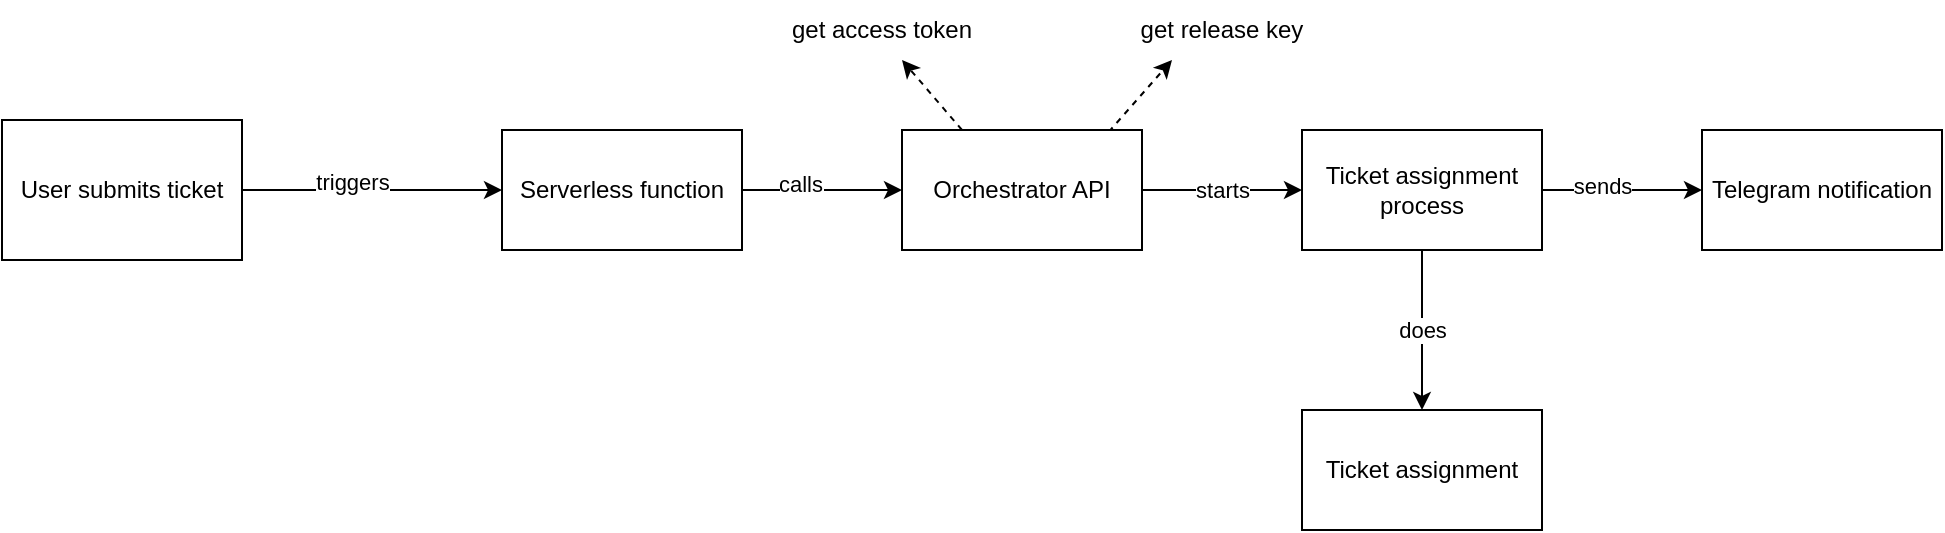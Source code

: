 <mxfile version="14.1.8" type="device"><diagram id="-9vD7aaoK37MyFLbvceW" name="Page-1"><mxGraphModel dx="1022" dy="577" grid="1" gridSize="10" guides="1" tooltips="1" connect="1" arrows="1" fold="1" page="1" pageScale="1" pageWidth="850" pageHeight="1100" math="0" shadow="0"><root><mxCell id="0"/><mxCell id="1" parent="0"/><mxCell id="ttIoTNXKbeYHmLCr16qz-3" style="edgeStyle=orthogonalEdgeStyle;rounded=0;orthogonalLoop=1;jettySize=auto;html=1;exitX=1;exitY=0.5;exitDx=0;exitDy=0;entryX=0;entryY=0.5;entryDx=0;entryDy=0;" parent="1" source="ttIoTNXKbeYHmLCr16qz-1" target="ttIoTNXKbeYHmLCr16qz-2" edge="1"><mxGeometry relative="1" as="geometry"/></mxCell><mxCell id="ttIoTNXKbeYHmLCr16qz-13" value="triggers" style="edgeLabel;html=1;align=center;verticalAlign=middle;resizable=0;points=[];" parent="ttIoTNXKbeYHmLCr16qz-3" vertex="1" connectable="0"><mxGeometry x="-0.154" y="4" relative="1" as="geometry"><mxPoint as="offset"/></mxGeometry></mxCell><mxCell id="ttIoTNXKbeYHmLCr16qz-1" value="User submits ticket" style="rounded=0;whiteSpace=wrap;html=1;" parent="1" vertex="1"><mxGeometry x="80" y="80" width="120" height="70" as="geometry"/></mxCell><mxCell id="ttIoTNXKbeYHmLCr16qz-6" value="" style="edgeStyle=orthogonalEdgeStyle;rounded=0;orthogonalLoop=1;jettySize=auto;html=1;" parent="1" source="ttIoTNXKbeYHmLCr16qz-2" target="ttIoTNXKbeYHmLCr16qz-5" edge="1"><mxGeometry relative="1" as="geometry"/></mxCell><mxCell id="ttIoTNXKbeYHmLCr16qz-14" value="calls" style="edgeLabel;html=1;align=center;verticalAlign=middle;resizable=0;points=[];" parent="ttIoTNXKbeYHmLCr16qz-6" vertex="1" connectable="0"><mxGeometry x="-0.275" y="3" relative="1" as="geometry"><mxPoint as="offset"/></mxGeometry></mxCell><mxCell id="ttIoTNXKbeYHmLCr16qz-2" value="Serverless function" style="rounded=0;whiteSpace=wrap;html=1;" parent="1" vertex="1"><mxGeometry x="330" y="85" width="120" height="60" as="geometry"/></mxCell><mxCell id="ttIoTNXKbeYHmLCr16qz-7" style="rounded=0;orthogonalLoop=1;jettySize=auto;html=1;exitX=0.25;exitY=0;exitDx=0;exitDy=0;dashed=1;" parent="1" source="ttIoTNXKbeYHmLCr16qz-5" edge="1"><mxGeometry relative="1" as="geometry"><mxPoint x="530" y="50" as="targetPoint"/></mxGeometry></mxCell><mxCell id="ttIoTNXKbeYHmLCr16qz-9" style="edgeStyle=none;rounded=0;orthogonalLoop=1;jettySize=auto;html=1;exitX=0.861;exitY=0.017;exitDx=0;exitDy=0;dashed=1;exitPerimeter=0;entryX=0.25;entryY=1;entryDx=0;entryDy=0;" parent="1" source="ttIoTNXKbeYHmLCr16qz-5" edge="1" target="ttIoTNXKbeYHmLCr16qz-12"><mxGeometry relative="1" as="geometry"><mxPoint x="730" y="150" as="targetPoint"/></mxGeometry></mxCell><mxCell id="T0RCpirufE0xVW0aTDmB-2" value="starts" style="edgeStyle=orthogonalEdgeStyle;rounded=0;orthogonalLoop=1;jettySize=auto;html=1;" edge="1" parent="1" source="ttIoTNXKbeYHmLCr16qz-5" target="T0RCpirufE0xVW0aTDmB-1"><mxGeometry relative="1" as="geometry"><Array as="points"><mxPoint x="690" y="115"/><mxPoint x="690" y="115"/></Array></mxGeometry></mxCell><mxCell id="ttIoTNXKbeYHmLCr16qz-5" value="Orchestrator API" style="whiteSpace=wrap;html=1;rounded=0;" parent="1" vertex="1"><mxGeometry x="530" y="85" width="120" height="60" as="geometry"/></mxCell><mxCell id="ttIoTNXKbeYHmLCr16qz-10" value="get access token" style="text;html=1;strokeColor=none;fillColor=none;align=center;verticalAlign=middle;whiteSpace=wrap;rounded=0;" parent="1" vertex="1"><mxGeometry x="470" y="20" width="100" height="30" as="geometry"/></mxCell><mxCell id="ttIoTNXKbeYHmLCr16qz-12" value="get release key" style="text;html=1;strokeColor=none;fillColor=none;align=center;verticalAlign=middle;whiteSpace=wrap;rounded=0;" parent="1" vertex="1"><mxGeometry x="640" y="20" width="100" height="30" as="geometry"/></mxCell><mxCell id="T0RCpirufE0xVW0aTDmB-5" value="" style="edgeStyle=orthogonalEdgeStyle;rounded=0;orthogonalLoop=1;jettySize=auto;html=1;" edge="1" parent="1" source="T0RCpirufE0xVW0aTDmB-1" target="T0RCpirufE0xVW0aTDmB-4"><mxGeometry relative="1" as="geometry"/></mxCell><mxCell id="T0RCpirufE0xVW0aTDmB-6" value="sends" style="edgeLabel;html=1;align=center;verticalAlign=middle;resizable=0;points=[];" vertex="1" connectable="0" parent="T0RCpirufE0xVW0aTDmB-5"><mxGeometry x="-0.258" y="2" relative="1" as="geometry"><mxPoint as="offset"/></mxGeometry></mxCell><mxCell id="T0RCpirufE0xVW0aTDmB-8" value="does" style="edgeStyle=orthogonalEdgeStyle;rounded=0;orthogonalLoop=1;jettySize=auto;html=1;" edge="1" parent="1" source="T0RCpirufE0xVW0aTDmB-1" target="T0RCpirufE0xVW0aTDmB-7"><mxGeometry relative="1" as="geometry"/></mxCell><mxCell id="T0RCpirufE0xVW0aTDmB-1" value="Ticket assignment process" style="whiteSpace=wrap;html=1;rounded=0;" vertex="1" parent="1"><mxGeometry x="730" y="85" width="120" height="60" as="geometry"/></mxCell><mxCell id="T0RCpirufE0xVW0aTDmB-4" value="Telegram notification" style="whiteSpace=wrap;html=1;rounded=0;" vertex="1" parent="1"><mxGeometry x="930" y="85" width="120" height="60" as="geometry"/></mxCell><mxCell id="T0RCpirufE0xVW0aTDmB-7" value="Ticket assignment" style="whiteSpace=wrap;html=1;rounded=0;" vertex="1" parent="1"><mxGeometry x="730" y="225" width="120" height="60" as="geometry"/></mxCell></root></mxGraphModel></diagram></mxfile>